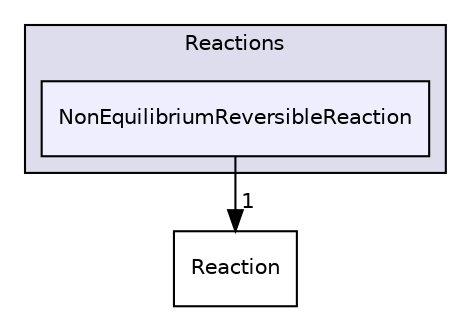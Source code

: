 digraph "src/thermophysicalModels/specie/reaction/Reactions/NonEquilibriumReversibleReaction" {
  bgcolor=transparent;
  compound=true
  node [ fontsize="10", fontname="Helvetica"];
  edge [ labelfontsize="10", labelfontname="Helvetica"];
  subgraph clusterdir_6df6717126315845253e3389d84631ef {
    graph [ bgcolor="#ddddee", pencolor="black", label="Reactions" fontname="Helvetica", fontsize="10", URL="dir_6df6717126315845253e3389d84631ef.html"]
  dir_f1979645b8432e09861414848243709e [shape=box, label="NonEquilibriumReversibleReaction", style="filled", fillcolor="#eeeeff", pencolor="black", URL="dir_f1979645b8432e09861414848243709e.html"];
  }
  dir_b7c4cf0a4d4427609627ff77ee1a173b [shape=box label="Reaction" URL="dir_b7c4cf0a4d4427609627ff77ee1a173b.html"];
  dir_f1979645b8432e09861414848243709e->dir_b7c4cf0a4d4427609627ff77ee1a173b [headlabel="1", labeldistance=1.5 headhref="dir_002962_002963.html"];
}

